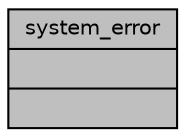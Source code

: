 digraph "system_error"
{
 // INTERACTIVE_SVG=YES
  bgcolor="transparent";
  edge [fontname="Helvetica",fontsize="10",labelfontname="Helvetica",labelfontsize="10"];
  node [fontname="Helvetica",fontsize="10",shape=record];
  Node1 [label="{system_error\n||}",height=0.2,width=0.4,color="black", fillcolor="grey75", style="filled", fontcolor="black"];
}
